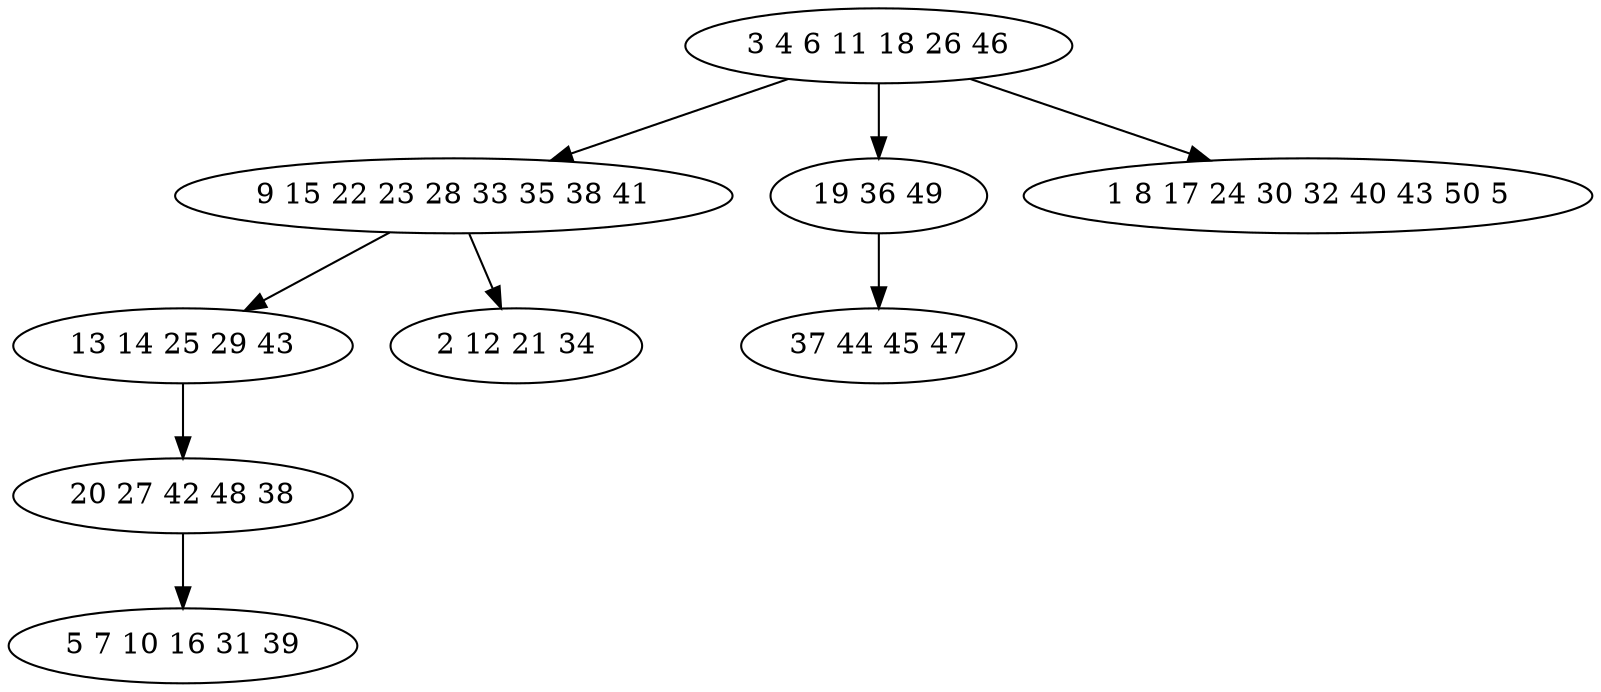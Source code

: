 digraph true_tree {
	"0" -> "1"
	"0" -> "2"
	"1" -> "3"
	"0" -> "4"
	"3" -> "5"
	"5" -> "6"
	"1" -> "7"
	"2" -> "8"
	"0" [label="3 4 6 11 18 26 46"];
	"1" [label="9 15 22 23 28 33 35 38 41"];
	"2" [label="19 36 49"];
	"3" [label="13 14 25 29 43"];
	"4" [label="1 8 17 24 30 32 40 43 50 5"];
	"5" [label="20 27 42 48 38"];
	"6" [label="5 7 10 16 31 39"];
	"7" [label="2 12 21 34"];
	"8" [label="37 44 45 47"];
}
